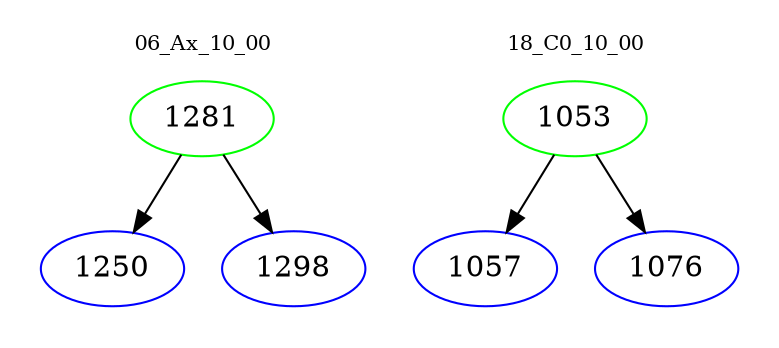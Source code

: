 digraph{
subgraph cluster_0 {
color = white
label = "06_Ax_10_00";
fontsize=10;
T0_1281 [label="1281", color="green"]
T0_1281 -> T0_1250 [color="black"]
T0_1250 [label="1250", color="blue"]
T0_1281 -> T0_1298 [color="black"]
T0_1298 [label="1298", color="blue"]
}
subgraph cluster_1 {
color = white
label = "18_C0_10_00";
fontsize=10;
T1_1053 [label="1053", color="green"]
T1_1053 -> T1_1057 [color="black"]
T1_1057 [label="1057", color="blue"]
T1_1053 -> T1_1076 [color="black"]
T1_1076 [label="1076", color="blue"]
}
}
